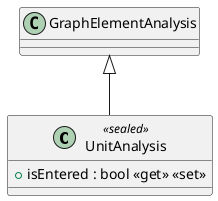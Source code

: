 @startuml
class UnitAnalysis <<sealed>> {
    + isEntered : bool <<get>> <<set>>
}
GraphElementAnalysis <|-- UnitAnalysis
@enduml
